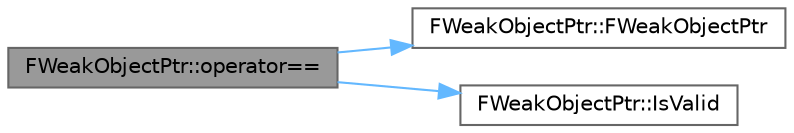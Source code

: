 digraph "FWeakObjectPtr::operator=="
{
 // INTERACTIVE_SVG=YES
 // LATEX_PDF_SIZE
  bgcolor="transparent";
  edge [fontname=Helvetica,fontsize=10,labelfontname=Helvetica,labelfontsize=10];
  node [fontname=Helvetica,fontsize=10,shape=box,height=0.2,width=0.4];
  rankdir="LR";
  Node1 [id="Node000001",label="FWeakObjectPtr::operator==",height=0.2,width=0.4,color="gray40", fillcolor="grey60", style="filled", fontcolor="black",tooltip="Compare weak pointers for equality."];
  Node1 -> Node2 [id="edge1_Node000001_Node000002",color="steelblue1",style="solid",tooltip=" "];
  Node2 [id="Node000002",label="FWeakObjectPtr::FWeakObjectPtr",height=0.2,width=0.4,color="grey40", fillcolor="white", style="filled",URL="$d2/dbe/structFWeakObjectPtr.html#a21b70dc55e196702cf162e24963447d2",tooltip=" "];
  Node1 -> Node3 [id="edge2_Node000001_Node000003",color="steelblue1",style="solid",tooltip=" "];
  Node3 [id="Node000003",label="FWeakObjectPtr::IsValid",height=0.2,width=0.4,color="grey40", fillcolor="white", style="filled",URL="$d2/dbe/structFWeakObjectPtr.html#ad0f634e50acddbec6c5dc22f28fb30ad",tooltip="Test if this points to a live UObject."];
}
